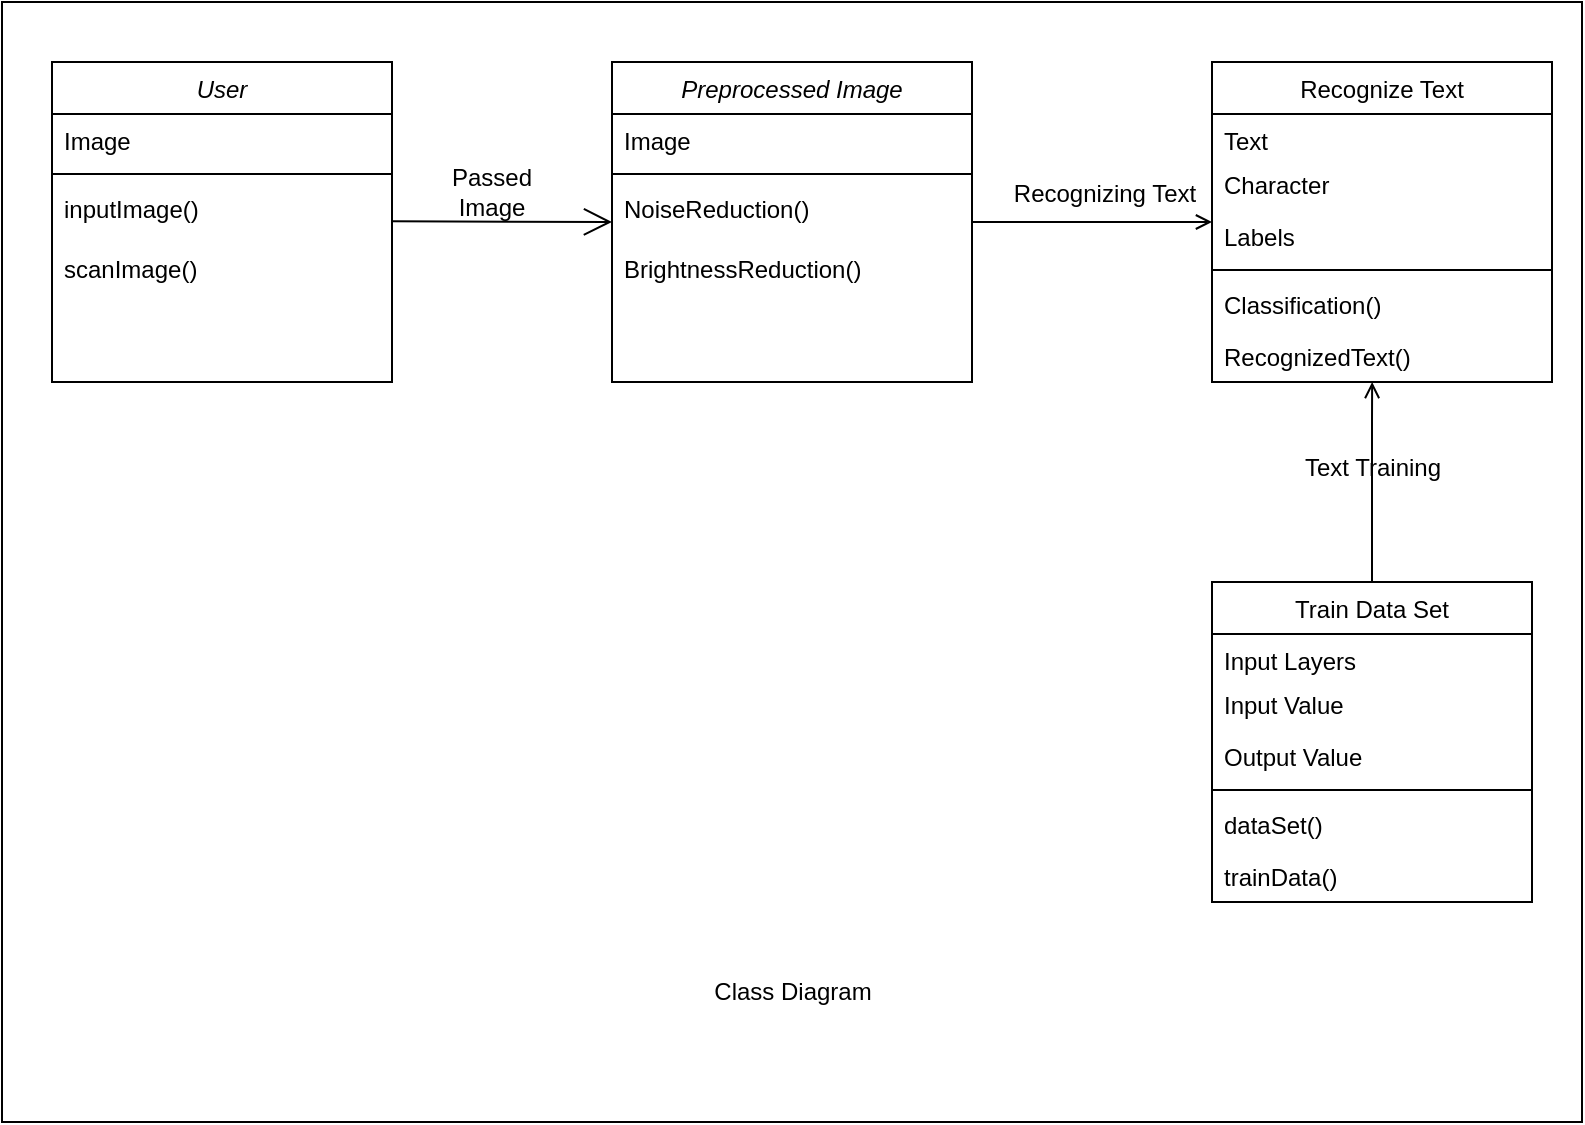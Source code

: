 <mxfile version="20.4.0" type="device"><diagram id="C5RBs43oDa-KdzZeNtuy" name="Page-1"><mxGraphModel dx="1483" dy="796" grid="1" gridSize="10" guides="1" tooltips="1" connect="1" arrows="1" fold="1" page="1" pageScale="1" pageWidth="827" pageHeight="1169" math="0" shadow="0"><root><mxCell id="WIyWlLk6GJQsqaUBKTNV-0"/><mxCell id="WIyWlLk6GJQsqaUBKTNV-1" parent="WIyWlLk6GJQsqaUBKTNV-0"/><mxCell id="zkfFHV4jXpPFQw0GAbJ--0" value="Preprocessed Image&#10;" style="swimlane;fontStyle=2;align=center;verticalAlign=top;childLayout=stackLayout;horizontal=1;startSize=26;horizontalStack=0;resizeParent=1;resizeLast=0;collapsible=1;marginBottom=0;rounded=0;shadow=0;strokeWidth=1;" parent="WIyWlLk6GJQsqaUBKTNV-1" vertex="1"><mxGeometry x="310" y="120" width="180" height="160" as="geometry"><mxRectangle x="230" y="140" width="160" height="26" as="alternateBounds"/></mxGeometry></mxCell><mxCell id="zkfFHV4jXpPFQw0GAbJ--1" value="Image" style="text;align=left;verticalAlign=top;spacingLeft=4;spacingRight=4;overflow=hidden;rotatable=0;points=[[0,0.5],[1,0.5]];portConstraint=eastwest;rounded=0;" parent="zkfFHV4jXpPFQw0GAbJ--0" vertex="1"><mxGeometry y="26" width="180" height="26" as="geometry"/></mxCell><mxCell id="zkfFHV4jXpPFQw0GAbJ--4" value="" style="line;html=1;strokeWidth=1;align=left;verticalAlign=middle;spacingTop=-1;spacingLeft=3;spacingRight=3;rotatable=0;labelPosition=right;points=[];portConstraint=eastwest;rounded=0;" parent="zkfFHV4jXpPFQw0GAbJ--0" vertex="1"><mxGeometry y="52" width="180" height="8" as="geometry"/></mxCell><mxCell id="zkfFHV4jXpPFQw0GAbJ--5" value="NoiseReduction()&#10;" style="text;align=left;verticalAlign=top;spacingLeft=4;spacingRight=4;overflow=hidden;rotatable=0;points=[[0,0.5],[1,0.5]];portConstraint=eastwest;rounded=0;" parent="zkfFHV4jXpPFQw0GAbJ--0" vertex="1"><mxGeometry y="60" width="180" height="30" as="geometry"/></mxCell><mxCell id="F26xf-zx4Vt1jJA7Uvt9-1" value="BrightnessReduction()" style="text;align=left;verticalAlign=top;spacingLeft=4;spacingRight=4;overflow=hidden;rotatable=0;points=[[0,0.5],[1,0.5]];portConstraint=eastwest;rounded=0;" parent="zkfFHV4jXpPFQw0GAbJ--0" vertex="1"><mxGeometry y="90" width="180" height="30" as="geometry"/></mxCell><mxCell id="zkfFHV4jXpPFQw0GAbJ--17" value="Recognize Text" style="swimlane;fontStyle=0;align=center;verticalAlign=top;childLayout=stackLayout;horizontal=1;startSize=26;horizontalStack=0;resizeParent=1;resizeLast=0;collapsible=1;marginBottom=0;rounded=0;shadow=0;strokeWidth=1;" parent="WIyWlLk6GJQsqaUBKTNV-1" vertex="1"><mxGeometry x="610" y="120" width="170" height="160" as="geometry"><mxRectangle x="550" y="140" width="160" height="26" as="alternateBounds"/></mxGeometry></mxCell><mxCell id="zkfFHV4jXpPFQw0GAbJ--18" value="Text" style="text;align=left;verticalAlign=top;spacingLeft=4;spacingRight=4;overflow=hidden;rotatable=0;points=[[0,0.5],[1,0.5]];portConstraint=eastwest;rounded=0;" parent="zkfFHV4jXpPFQw0GAbJ--17" vertex="1"><mxGeometry y="26" width="170" height="22" as="geometry"/></mxCell><mxCell id="zkfFHV4jXpPFQw0GAbJ--19" value="Character" style="text;align=left;verticalAlign=top;spacingLeft=4;spacingRight=4;overflow=hidden;rotatable=0;points=[[0,0.5],[1,0.5]];portConstraint=eastwest;rounded=0;shadow=0;html=0;" parent="zkfFHV4jXpPFQw0GAbJ--17" vertex="1"><mxGeometry y="48" width="170" height="26" as="geometry"/></mxCell><mxCell id="zkfFHV4jXpPFQw0GAbJ--20" value="Labels" style="text;align=left;verticalAlign=top;spacingLeft=4;spacingRight=4;overflow=hidden;rotatable=0;points=[[0,0.5],[1,0.5]];portConstraint=eastwest;rounded=0;shadow=0;html=0;" parent="zkfFHV4jXpPFQw0GAbJ--17" vertex="1"><mxGeometry y="74" width="170" height="26" as="geometry"/></mxCell><mxCell id="zkfFHV4jXpPFQw0GAbJ--23" value="" style="line;html=1;strokeWidth=1;align=left;verticalAlign=middle;spacingTop=-1;spacingLeft=3;spacingRight=3;rotatable=0;labelPosition=right;points=[];portConstraint=eastwest;rounded=0;" parent="zkfFHV4jXpPFQw0GAbJ--17" vertex="1"><mxGeometry y="100" width="170" height="8" as="geometry"/></mxCell><mxCell id="zkfFHV4jXpPFQw0GAbJ--24" value="Classification()" style="text;align=left;verticalAlign=top;spacingLeft=4;spacingRight=4;overflow=hidden;rotatable=0;points=[[0,0.5],[1,0.5]];portConstraint=eastwest;rounded=0;" parent="zkfFHV4jXpPFQw0GAbJ--17" vertex="1"><mxGeometry y="108" width="170" height="26" as="geometry"/></mxCell><mxCell id="zkfFHV4jXpPFQw0GAbJ--25" value="RecognizedText()" style="text;align=left;verticalAlign=top;spacingLeft=4;spacingRight=4;overflow=hidden;rotatable=0;points=[[0,0.5],[1,0.5]];portConstraint=eastwest;rounded=0;" parent="zkfFHV4jXpPFQw0GAbJ--17" vertex="1"><mxGeometry y="134" width="170" height="26" as="geometry"/></mxCell><mxCell id="zkfFHV4jXpPFQw0GAbJ--26" value="" style="endArrow=open;shadow=0;strokeWidth=1;rounded=0;endFill=1;edgeStyle=elbowEdgeStyle;elbow=vertical;" parent="WIyWlLk6GJQsqaUBKTNV-1" source="zkfFHV4jXpPFQw0GAbJ--0" target="zkfFHV4jXpPFQw0GAbJ--17" edge="1"><mxGeometry x="0.5" y="41" relative="1" as="geometry"><mxPoint x="380" y="192" as="sourcePoint"/><mxPoint x="540" y="192" as="targetPoint"/><mxPoint x="-40" y="32" as="offset"/></mxGeometry></mxCell><mxCell id="zkfFHV4jXpPFQw0GAbJ--29" value="Recognizing Text" style="text;html=1;resizable=0;points=[];;align=center;verticalAlign=middle;labelBackgroundColor=none;rounded=0;shadow=0;strokeWidth=1;fontSize=12;" parent="zkfFHV4jXpPFQw0GAbJ--26" vertex="1" connectable="0"><mxGeometry x="0.5" y="49" relative="1" as="geometry"><mxPoint x="-24" y="35" as="offset"/></mxGeometry></mxCell><mxCell id="F26xf-zx4Vt1jJA7Uvt9-2" value="Train Data Set" style="swimlane;fontStyle=0;align=center;verticalAlign=top;childLayout=stackLayout;horizontal=1;startSize=26;horizontalStack=0;resizeParent=1;resizeLast=0;collapsible=1;marginBottom=0;rounded=0;shadow=0;strokeWidth=1;" parent="WIyWlLk6GJQsqaUBKTNV-1" vertex="1"><mxGeometry x="610" y="380" width="160" height="160" as="geometry"><mxRectangle x="550" y="140" width="160" height="26" as="alternateBounds"/></mxGeometry></mxCell><mxCell id="F26xf-zx4Vt1jJA7Uvt9-3" value="Input Layers" style="text;align=left;verticalAlign=top;spacingLeft=4;spacingRight=4;overflow=hidden;rotatable=0;points=[[0,0.5],[1,0.5]];portConstraint=eastwest;rounded=0;" parent="F26xf-zx4Vt1jJA7Uvt9-2" vertex="1"><mxGeometry y="26" width="160" height="22" as="geometry"/></mxCell><mxCell id="F26xf-zx4Vt1jJA7Uvt9-4" value="Input Value" style="text;align=left;verticalAlign=top;spacingLeft=4;spacingRight=4;overflow=hidden;rotatable=0;points=[[0,0.5],[1,0.5]];portConstraint=eastwest;rounded=0;shadow=0;html=0;" parent="F26xf-zx4Vt1jJA7Uvt9-2" vertex="1"><mxGeometry y="48" width="160" height="26" as="geometry"/></mxCell><mxCell id="F26xf-zx4Vt1jJA7Uvt9-5" value="Output Value" style="text;align=left;verticalAlign=top;spacingLeft=4;spacingRight=4;overflow=hidden;rotatable=0;points=[[0,0.5],[1,0.5]];portConstraint=eastwest;rounded=0;shadow=0;html=0;" parent="F26xf-zx4Vt1jJA7Uvt9-2" vertex="1"><mxGeometry y="74" width="160" height="26" as="geometry"/></mxCell><mxCell id="F26xf-zx4Vt1jJA7Uvt9-6" value="" style="line;html=1;strokeWidth=1;align=left;verticalAlign=middle;spacingTop=-1;spacingLeft=3;spacingRight=3;rotatable=0;labelPosition=right;points=[];portConstraint=eastwest;rounded=0;" parent="F26xf-zx4Vt1jJA7Uvt9-2" vertex="1"><mxGeometry y="100" width="160" height="8" as="geometry"/></mxCell><mxCell id="F26xf-zx4Vt1jJA7Uvt9-7" value="dataSet()" style="text;align=left;verticalAlign=top;spacingLeft=4;spacingRight=4;overflow=hidden;rotatable=0;points=[[0,0.5],[1,0.5]];portConstraint=eastwest;rounded=0;" parent="F26xf-zx4Vt1jJA7Uvt9-2" vertex="1"><mxGeometry y="108" width="160" height="26" as="geometry"/></mxCell><mxCell id="F26xf-zx4Vt1jJA7Uvt9-8" value="trainData()" style="text;align=left;verticalAlign=top;spacingLeft=4;spacingRight=4;overflow=hidden;rotatable=0;points=[[0,0.5],[1,0.5]];portConstraint=eastwest;rounded=0;" parent="F26xf-zx4Vt1jJA7Uvt9-2" vertex="1"><mxGeometry y="134" width="160" height="26" as="geometry"/></mxCell><mxCell id="F26xf-zx4Vt1jJA7Uvt9-13" value="" style="endArrow=open;shadow=0;strokeWidth=1;rounded=0;endFill=1;edgeStyle=elbowEdgeStyle;elbow=vertical;exitX=0.5;exitY=0;exitDx=0;exitDy=0;entryX=0.471;entryY=1;entryDx=0;entryDy=0;entryPerimeter=0;" parent="WIyWlLk6GJQsqaUBKTNV-1" source="F26xf-zx4Vt1jJA7Uvt9-2" edge="1" target="zkfFHV4jXpPFQw0GAbJ--25"><mxGeometry x="0.5" y="41" relative="1" as="geometry"><mxPoint x="530" y="320.308" as="sourcePoint"/><mxPoint x="630" y="280" as="targetPoint"/><mxPoint x="-40" y="32" as="offset"/><Array as="points"><mxPoint x="690" y="300"/><mxPoint x="590" y="320"/></Array></mxGeometry></mxCell><mxCell id="F26xf-zx4Vt1jJA7Uvt9-14" value="Text Training" style="text;html=1;resizable=0;points=[];;align=center;verticalAlign=middle;labelBackgroundColor=none;rounded=0;shadow=0;strokeWidth=1;fontSize=12;" parent="F26xf-zx4Vt1jJA7Uvt9-13" vertex="1" connectable="0"><mxGeometry x="0.5" y="49" relative="1" as="geometry"><mxPoint x="49" y="18" as="offset"/></mxGeometry></mxCell><mxCell id="cPaCqP6qILnVJkdNPJnx-0" value="User" style="swimlane;fontStyle=2;align=center;verticalAlign=top;childLayout=stackLayout;horizontal=1;startSize=26;horizontalStack=0;resizeParent=1;resizeLast=0;collapsible=1;marginBottom=0;rounded=0;shadow=0;strokeWidth=1;" vertex="1" parent="WIyWlLk6GJQsqaUBKTNV-1"><mxGeometry x="30" y="120" width="170" height="160" as="geometry"><mxRectangle x="230" y="140" width="160" height="26" as="alternateBounds"/></mxGeometry></mxCell><mxCell id="cPaCqP6qILnVJkdNPJnx-1" value="Image" style="text;align=left;verticalAlign=top;spacingLeft=4;spacingRight=4;overflow=hidden;rotatable=0;points=[[0,0.5],[1,0.5]];portConstraint=eastwest;rounded=0;" vertex="1" parent="cPaCqP6qILnVJkdNPJnx-0"><mxGeometry y="26" width="170" height="26" as="geometry"/></mxCell><mxCell id="cPaCqP6qILnVJkdNPJnx-2" value="" style="line;html=1;strokeWidth=1;align=left;verticalAlign=middle;spacingTop=-1;spacingLeft=3;spacingRight=3;rotatable=0;labelPosition=right;points=[];portConstraint=eastwest;rounded=0;" vertex="1" parent="cPaCqP6qILnVJkdNPJnx-0"><mxGeometry y="52" width="170" height="8" as="geometry"/></mxCell><mxCell id="cPaCqP6qILnVJkdNPJnx-3" value="inputImage()" style="text;align=left;verticalAlign=top;spacingLeft=4;spacingRight=4;overflow=hidden;rotatable=0;points=[[0,0.5],[1,0.5]];portConstraint=eastwest;rounded=0;" vertex="1" parent="cPaCqP6qILnVJkdNPJnx-0"><mxGeometry y="60" width="170" height="30" as="geometry"/></mxCell><mxCell id="cPaCqP6qILnVJkdNPJnx-4" value="scanImage()" style="text;align=left;verticalAlign=top;spacingLeft=4;spacingRight=4;overflow=hidden;rotatable=0;points=[[0,0.5],[1,0.5]];portConstraint=eastwest;rounded=0;" vertex="1" parent="cPaCqP6qILnVJkdNPJnx-0"><mxGeometry y="90" width="170" height="30" as="geometry"/></mxCell><mxCell id="cPaCqP6qILnVJkdNPJnx-6" value="" style="rounded=0;whiteSpace=wrap;html=1;gradientColor=none;fillColor=none;" vertex="1" parent="WIyWlLk6GJQsqaUBKTNV-1"><mxGeometry x="5" y="90" width="790" height="560" as="geometry"/></mxCell><mxCell id="cPaCqP6qILnVJkdNPJnx-7" value="Class Diagram" style="text;html=1;strokeColor=none;fillColor=none;align=center;verticalAlign=middle;whiteSpace=wrap;rounded=0;" vertex="1" parent="WIyWlLk6GJQsqaUBKTNV-1"><mxGeometry x="338.5" y="555" width="123" height="60" as="geometry"/></mxCell><mxCell id="cPaCqP6qILnVJkdNPJnx-10" value="" style="endArrow=open;endFill=1;endSize=12;html=1;rounded=0;fontColor=default;" edge="1" parent="WIyWlLk6GJQsqaUBKTNV-1"><mxGeometry width="160" relative="1" as="geometry"><mxPoint x="200" y="199.63" as="sourcePoint"/><mxPoint x="310" y="200" as="targetPoint"/></mxGeometry></mxCell><mxCell id="cPaCqP6qILnVJkdNPJnx-11" value="Passed Image" style="text;html=1;strokeColor=none;fillColor=none;align=center;verticalAlign=middle;whiteSpace=wrap;rounded=0;fontColor=default;" vertex="1" parent="WIyWlLk6GJQsqaUBKTNV-1"><mxGeometry x="220" y="170" width="60" height="30" as="geometry"/></mxCell></root></mxGraphModel></diagram></mxfile>